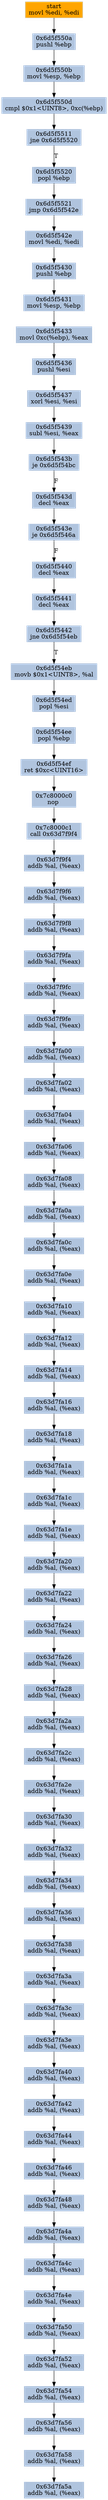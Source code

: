 digraph G {
node[shape=rectangle,style=filled,fillcolor=lightsteelblue,color=lightsteelblue]
bgcolor="transparent"
a0x6d5f5508movl_edi_edi[label="start\nmovl %edi, %edi",color="lightgrey",fillcolor="orange"];
a0x6d5f550apushl_ebp[label="0x6d5f550a\npushl %ebp"];
a0x6d5f550bmovl_esp_ebp[label="0x6d5f550b\nmovl %esp, %ebp"];
a0x6d5f550dcmpl_0x1UINT8_0xcebp_[label="0x6d5f550d\ncmpl $0x1<UINT8>, 0xc(%ebp)"];
a0x6d5f5511jne_0x6d5f5520[label="0x6d5f5511\njne 0x6d5f5520"];
a0x6d5f5520popl_ebp[label="0x6d5f5520\npopl %ebp"];
a0x6d5f5521jmp_0x6d5f542e[label="0x6d5f5521\njmp 0x6d5f542e"];
a0x6d5f542emovl_edi_edi[label="0x6d5f542e\nmovl %edi, %edi"];
a0x6d5f5430pushl_ebp[label="0x6d5f5430\npushl %ebp"];
a0x6d5f5431movl_esp_ebp[label="0x6d5f5431\nmovl %esp, %ebp"];
a0x6d5f5433movl_0xcebp__eax[label="0x6d5f5433\nmovl 0xc(%ebp), %eax"];
a0x6d5f5436pushl_esi[label="0x6d5f5436\npushl %esi"];
a0x6d5f5437xorl_esi_esi[label="0x6d5f5437\nxorl %esi, %esi"];
a0x6d5f5439subl_esi_eax[label="0x6d5f5439\nsubl %esi, %eax"];
a0x6d5f543bje_0x6d5f54bc[label="0x6d5f543b\nje 0x6d5f54bc"];
a0x6d5f543ddecl_eax[label="0x6d5f543d\ndecl %eax"];
a0x6d5f543eje_0x6d5f546a[label="0x6d5f543e\nje 0x6d5f546a"];
a0x6d5f5440decl_eax[label="0x6d5f5440\ndecl %eax"];
a0x6d5f5441decl_eax[label="0x6d5f5441\ndecl %eax"];
a0x6d5f5442jne_0x6d5f54eb[label="0x6d5f5442\njne 0x6d5f54eb"];
a0x6d5f54ebmovb_0x1UINT8_al[label="0x6d5f54eb\nmovb $0x1<UINT8>, %al"];
a0x6d5f54edpopl_esi[label="0x6d5f54ed\npopl %esi"];
a0x6d5f54eepopl_ebp[label="0x6d5f54ee\npopl %ebp"];
a0x6d5f54efret_0xcUINT16[label="0x6d5f54ef\nret $0xc<UINT16>"];
a0x7c8000c0nop_[label="0x7c8000c0\nnop "];
a0x7c8000c1call_0x63d7f9f4[label="0x7c8000c1\ncall 0x63d7f9f4"];
a0x63d7f9f4addb_al_eax_[label="0x63d7f9f4\naddb %al, (%eax)"];
a0x63d7f9f6addb_al_eax_[label="0x63d7f9f6\naddb %al, (%eax)"];
a0x63d7f9f8addb_al_eax_[label="0x63d7f9f8\naddb %al, (%eax)"];
a0x63d7f9faaddb_al_eax_[label="0x63d7f9fa\naddb %al, (%eax)"];
a0x63d7f9fcaddb_al_eax_[label="0x63d7f9fc\naddb %al, (%eax)"];
a0x63d7f9feaddb_al_eax_[label="0x63d7f9fe\naddb %al, (%eax)"];
a0x63d7fa00addb_al_eax_[label="0x63d7fa00\naddb %al, (%eax)"];
a0x63d7fa02addb_al_eax_[label="0x63d7fa02\naddb %al, (%eax)"];
a0x63d7fa04addb_al_eax_[label="0x63d7fa04\naddb %al, (%eax)"];
a0x63d7fa06addb_al_eax_[label="0x63d7fa06\naddb %al, (%eax)"];
a0x63d7fa08addb_al_eax_[label="0x63d7fa08\naddb %al, (%eax)"];
a0x63d7fa0aaddb_al_eax_[label="0x63d7fa0a\naddb %al, (%eax)"];
a0x63d7fa0caddb_al_eax_[label="0x63d7fa0c\naddb %al, (%eax)"];
a0x63d7fa0eaddb_al_eax_[label="0x63d7fa0e\naddb %al, (%eax)"];
a0x63d7fa10addb_al_eax_[label="0x63d7fa10\naddb %al, (%eax)"];
a0x63d7fa12addb_al_eax_[label="0x63d7fa12\naddb %al, (%eax)"];
a0x63d7fa14addb_al_eax_[label="0x63d7fa14\naddb %al, (%eax)"];
a0x63d7fa16addb_al_eax_[label="0x63d7fa16\naddb %al, (%eax)"];
a0x63d7fa18addb_al_eax_[label="0x63d7fa18\naddb %al, (%eax)"];
a0x63d7fa1aaddb_al_eax_[label="0x63d7fa1a\naddb %al, (%eax)"];
a0x63d7fa1caddb_al_eax_[label="0x63d7fa1c\naddb %al, (%eax)"];
a0x63d7fa1eaddb_al_eax_[label="0x63d7fa1e\naddb %al, (%eax)"];
a0x63d7fa20addb_al_eax_[label="0x63d7fa20\naddb %al, (%eax)"];
a0x63d7fa22addb_al_eax_[label="0x63d7fa22\naddb %al, (%eax)"];
a0x63d7fa24addb_al_eax_[label="0x63d7fa24\naddb %al, (%eax)"];
a0x63d7fa26addb_al_eax_[label="0x63d7fa26\naddb %al, (%eax)"];
a0x63d7fa28addb_al_eax_[label="0x63d7fa28\naddb %al, (%eax)"];
a0x63d7fa2aaddb_al_eax_[label="0x63d7fa2a\naddb %al, (%eax)"];
a0x63d7fa2caddb_al_eax_[label="0x63d7fa2c\naddb %al, (%eax)"];
a0x63d7fa2eaddb_al_eax_[label="0x63d7fa2e\naddb %al, (%eax)"];
a0x63d7fa30addb_al_eax_[label="0x63d7fa30\naddb %al, (%eax)"];
a0x63d7fa32addb_al_eax_[label="0x63d7fa32\naddb %al, (%eax)"];
a0x63d7fa34addb_al_eax_[label="0x63d7fa34\naddb %al, (%eax)"];
a0x63d7fa36addb_al_eax_[label="0x63d7fa36\naddb %al, (%eax)"];
a0x63d7fa38addb_al_eax_[label="0x63d7fa38\naddb %al, (%eax)"];
a0x63d7fa3aaddb_al_eax_[label="0x63d7fa3a\naddb %al, (%eax)"];
a0x63d7fa3caddb_al_eax_[label="0x63d7fa3c\naddb %al, (%eax)"];
a0x63d7fa3eaddb_al_eax_[label="0x63d7fa3e\naddb %al, (%eax)"];
a0x63d7fa40addb_al_eax_[label="0x63d7fa40\naddb %al, (%eax)"];
a0x63d7fa42addb_al_eax_[label="0x63d7fa42\naddb %al, (%eax)"];
a0x63d7fa44addb_al_eax_[label="0x63d7fa44\naddb %al, (%eax)"];
a0x63d7fa46addb_al_eax_[label="0x63d7fa46\naddb %al, (%eax)"];
a0x63d7fa48addb_al_eax_[label="0x63d7fa48\naddb %al, (%eax)"];
a0x63d7fa4aaddb_al_eax_[label="0x63d7fa4a\naddb %al, (%eax)"];
a0x63d7fa4caddb_al_eax_[label="0x63d7fa4c\naddb %al, (%eax)"];
a0x63d7fa4eaddb_al_eax_[label="0x63d7fa4e\naddb %al, (%eax)"];
a0x63d7fa50addb_al_eax_[label="0x63d7fa50\naddb %al, (%eax)"];
a0x63d7fa52addb_al_eax_[label="0x63d7fa52\naddb %al, (%eax)"];
a0x63d7fa54addb_al_eax_[label="0x63d7fa54\naddb %al, (%eax)"];
a0x63d7fa56addb_al_eax_[label="0x63d7fa56\naddb %al, (%eax)"];
a0x63d7fa58addb_al_eax_[label="0x63d7fa58\naddb %al, (%eax)"];
a0x63d7fa5aaddb_al_eax_[label="0x63d7fa5a\naddb %al, (%eax)"];
a0x6d5f5508movl_edi_edi -> a0x6d5f550apushl_ebp [color="#000000"];
a0x6d5f550apushl_ebp -> a0x6d5f550bmovl_esp_ebp [color="#000000"];
a0x6d5f550bmovl_esp_ebp -> a0x6d5f550dcmpl_0x1UINT8_0xcebp_ [color="#000000"];
a0x6d5f550dcmpl_0x1UINT8_0xcebp_ -> a0x6d5f5511jne_0x6d5f5520 [color="#000000"];
a0x6d5f5511jne_0x6d5f5520 -> a0x6d5f5520popl_ebp [color="#000000",label="T"];
a0x6d5f5520popl_ebp -> a0x6d5f5521jmp_0x6d5f542e [color="#000000"];
a0x6d5f5521jmp_0x6d5f542e -> a0x6d5f542emovl_edi_edi [color="#000000"];
a0x6d5f542emovl_edi_edi -> a0x6d5f5430pushl_ebp [color="#000000"];
a0x6d5f5430pushl_ebp -> a0x6d5f5431movl_esp_ebp [color="#000000"];
a0x6d5f5431movl_esp_ebp -> a0x6d5f5433movl_0xcebp__eax [color="#000000"];
a0x6d5f5433movl_0xcebp__eax -> a0x6d5f5436pushl_esi [color="#000000"];
a0x6d5f5436pushl_esi -> a0x6d5f5437xorl_esi_esi [color="#000000"];
a0x6d5f5437xorl_esi_esi -> a0x6d5f5439subl_esi_eax [color="#000000"];
a0x6d5f5439subl_esi_eax -> a0x6d5f543bje_0x6d5f54bc [color="#000000"];
a0x6d5f543bje_0x6d5f54bc -> a0x6d5f543ddecl_eax [color="#000000",label="F"];
a0x6d5f543ddecl_eax -> a0x6d5f543eje_0x6d5f546a [color="#000000"];
a0x6d5f543eje_0x6d5f546a -> a0x6d5f5440decl_eax [color="#000000",label="F"];
a0x6d5f5440decl_eax -> a0x6d5f5441decl_eax [color="#000000"];
a0x6d5f5441decl_eax -> a0x6d5f5442jne_0x6d5f54eb [color="#000000"];
a0x6d5f5442jne_0x6d5f54eb -> a0x6d5f54ebmovb_0x1UINT8_al [color="#000000",label="T"];
a0x6d5f54ebmovb_0x1UINT8_al -> a0x6d5f54edpopl_esi [color="#000000"];
a0x6d5f54edpopl_esi -> a0x6d5f54eepopl_ebp [color="#000000"];
a0x6d5f54eepopl_ebp -> a0x6d5f54efret_0xcUINT16 [color="#000000"];
a0x6d5f54efret_0xcUINT16 -> a0x7c8000c0nop_ [color="#000000"];
a0x7c8000c0nop_ -> a0x7c8000c1call_0x63d7f9f4 [color="#000000"];
a0x7c8000c1call_0x63d7f9f4 -> a0x63d7f9f4addb_al_eax_ [color="#000000"];
a0x63d7f9f4addb_al_eax_ -> a0x63d7f9f6addb_al_eax_ [color="#000000"];
a0x63d7f9f6addb_al_eax_ -> a0x63d7f9f8addb_al_eax_ [color="#000000"];
a0x63d7f9f8addb_al_eax_ -> a0x63d7f9faaddb_al_eax_ [color="#000000"];
a0x63d7f9faaddb_al_eax_ -> a0x63d7f9fcaddb_al_eax_ [color="#000000"];
a0x63d7f9fcaddb_al_eax_ -> a0x63d7f9feaddb_al_eax_ [color="#000000"];
a0x63d7f9feaddb_al_eax_ -> a0x63d7fa00addb_al_eax_ [color="#000000"];
a0x63d7fa00addb_al_eax_ -> a0x63d7fa02addb_al_eax_ [color="#000000"];
a0x63d7fa02addb_al_eax_ -> a0x63d7fa04addb_al_eax_ [color="#000000"];
a0x63d7fa04addb_al_eax_ -> a0x63d7fa06addb_al_eax_ [color="#000000"];
a0x63d7fa06addb_al_eax_ -> a0x63d7fa08addb_al_eax_ [color="#000000"];
a0x63d7fa08addb_al_eax_ -> a0x63d7fa0aaddb_al_eax_ [color="#000000"];
a0x63d7fa0aaddb_al_eax_ -> a0x63d7fa0caddb_al_eax_ [color="#000000"];
a0x63d7fa0caddb_al_eax_ -> a0x63d7fa0eaddb_al_eax_ [color="#000000"];
a0x63d7fa0eaddb_al_eax_ -> a0x63d7fa10addb_al_eax_ [color="#000000"];
a0x63d7fa10addb_al_eax_ -> a0x63d7fa12addb_al_eax_ [color="#000000"];
a0x63d7fa12addb_al_eax_ -> a0x63d7fa14addb_al_eax_ [color="#000000"];
a0x63d7fa14addb_al_eax_ -> a0x63d7fa16addb_al_eax_ [color="#000000"];
a0x63d7fa16addb_al_eax_ -> a0x63d7fa18addb_al_eax_ [color="#000000"];
a0x63d7fa18addb_al_eax_ -> a0x63d7fa1aaddb_al_eax_ [color="#000000"];
a0x63d7fa1aaddb_al_eax_ -> a0x63d7fa1caddb_al_eax_ [color="#000000"];
a0x63d7fa1caddb_al_eax_ -> a0x63d7fa1eaddb_al_eax_ [color="#000000"];
a0x63d7fa1eaddb_al_eax_ -> a0x63d7fa20addb_al_eax_ [color="#000000"];
a0x63d7fa20addb_al_eax_ -> a0x63d7fa22addb_al_eax_ [color="#000000"];
a0x63d7fa22addb_al_eax_ -> a0x63d7fa24addb_al_eax_ [color="#000000"];
a0x63d7fa24addb_al_eax_ -> a0x63d7fa26addb_al_eax_ [color="#000000"];
a0x63d7fa26addb_al_eax_ -> a0x63d7fa28addb_al_eax_ [color="#000000"];
a0x63d7fa28addb_al_eax_ -> a0x63d7fa2aaddb_al_eax_ [color="#000000"];
a0x63d7fa2aaddb_al_eax_ -> a0x63d7fa2caddb_al_eax_ [color="#000000"];
a0x63d7fa2caddb_al_eax_ -> a0x63d7fa2eaddb_al_eax_ [color="#000000"];
a0x63d7fa2eaddb_al_eax_ -> a0x63d7fa30addb_al_eax_ [color="#000000"];
a0x63d7fa30addb_al_eax_ -> a0x63d7fa32addb_al_eax_ [color="#000000"];
a0x63d7fa32addb_al_eax_ -> a0x63d7fa34addb_al_eax_ [color="#000000"];
a0x63d7fa34addb_al_eax_ -> a0x63d7fa36addb_al_eax_ [color="#000000"];
a0x63d7fa36addb_al_eax_ -> a0x63d7fa38addb_al_eax_ [color="#000000"];
a0x63d7fa38addb_al_eax_ -> a0x63d7fa3aaddb_al_eax_ [color="#000000"];
a0x63d7fa3aaddb_al_eax_ -> a0x63d7fa3caddb_al_eax_ [color="#000000"];
a0x63d7fa3caddb_al_eax_ -> a0x63d7fa3eaddb_al_eax_ [color="#000000"];
a0x63d7fa3eaddb_al_eax_ -> a0x63d7fa40addb_al_eax_ [color="#000000"];
a0x63d7fa40addb_al_eax_ -> a0x63d7fa42addb_al_eax_ [color="#000000"];
a0x63d7fa42addb_al_eax_ -> a0x63d7fa44addb_al_eax_ [color="#000000"];
a0x63d7fa44addb_al_eax_ -> a0x63d7fa46addb_al_eax_ [color="#000000"];
a0x63d7fa46addb_al_eax_ -> a0x63d7fa48addb_al_eax_ [color="#000000"];
a0x63d7fa48addb_al_eax_ -> a0x63d7fa4aaddb_al_eax_ [color="#000000"];
a0x63d7fa4aaddb_al_eax_ -> a0x63d7fa4caddb_al_eax_ [color="#000000"];
a0x63d7fa4caddb_al_eax_ -> a0x63d7fa4eaddb_al_eax_ [color="#000000"];
a0x63d7fa4eaddb_al_eax_ -> a0x63d7fa50addb_al_eax_ [color="#000000"];
a0x63d7fa50addb_al_eax_ -> a0x63d7fa52addb_al_eax_ [color="#000000"];
a0x63d7fa52addb_al_eax_ -> a0x63d7fa54addb_al_eax_ [color="#000000"];
a0x63d7fa54addb_al_eax_ -> a0x63d7fa56addb_al_eax_ [color="#000000"];
a0x63d7fa56addb_al_eax_ -> a0x63d7fa58addb_al_eax_ [color="#000000"];
a0x63d7fa58addb_al_eax_ -> a0x63d7fa5aaddb_al_eax_ [color="#000000"];
}
